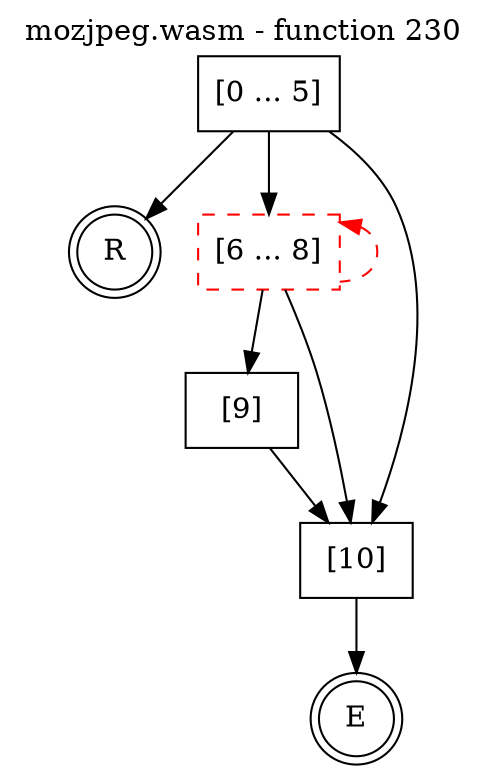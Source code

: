 digraph finite_state_machine {
    label = "mozjpeg.wasm - function 230"
    labelloc =  t
    labelfontsize = 16
    labelfontcolor = black
    labelfontname = "Helvetica"
    node [shape = doublecircle]; E R ;
    node [shape = box];
    node [shape=box, color=black, style=solid] 0[label="[0 ... 5]"]
    node [shape=box, color=red, style=dashed] 6[label="[6 ... 8]"]
    node [shape=box, color=black, style=solid] 9[label="[9]"]
    node [shape=box, color=black, style=solid] 10[label="[10]"]
    node [shape=box, color=black, style=solid] R[label="R"]
    0 -> 6;
    0 -> 10;
    0 -> R;
    6 -> 9;
    6 -> 10;
    6 -> 6[style="dashed" color="red" dir=back];
    9 -> 10;
    10 -> E;
}
